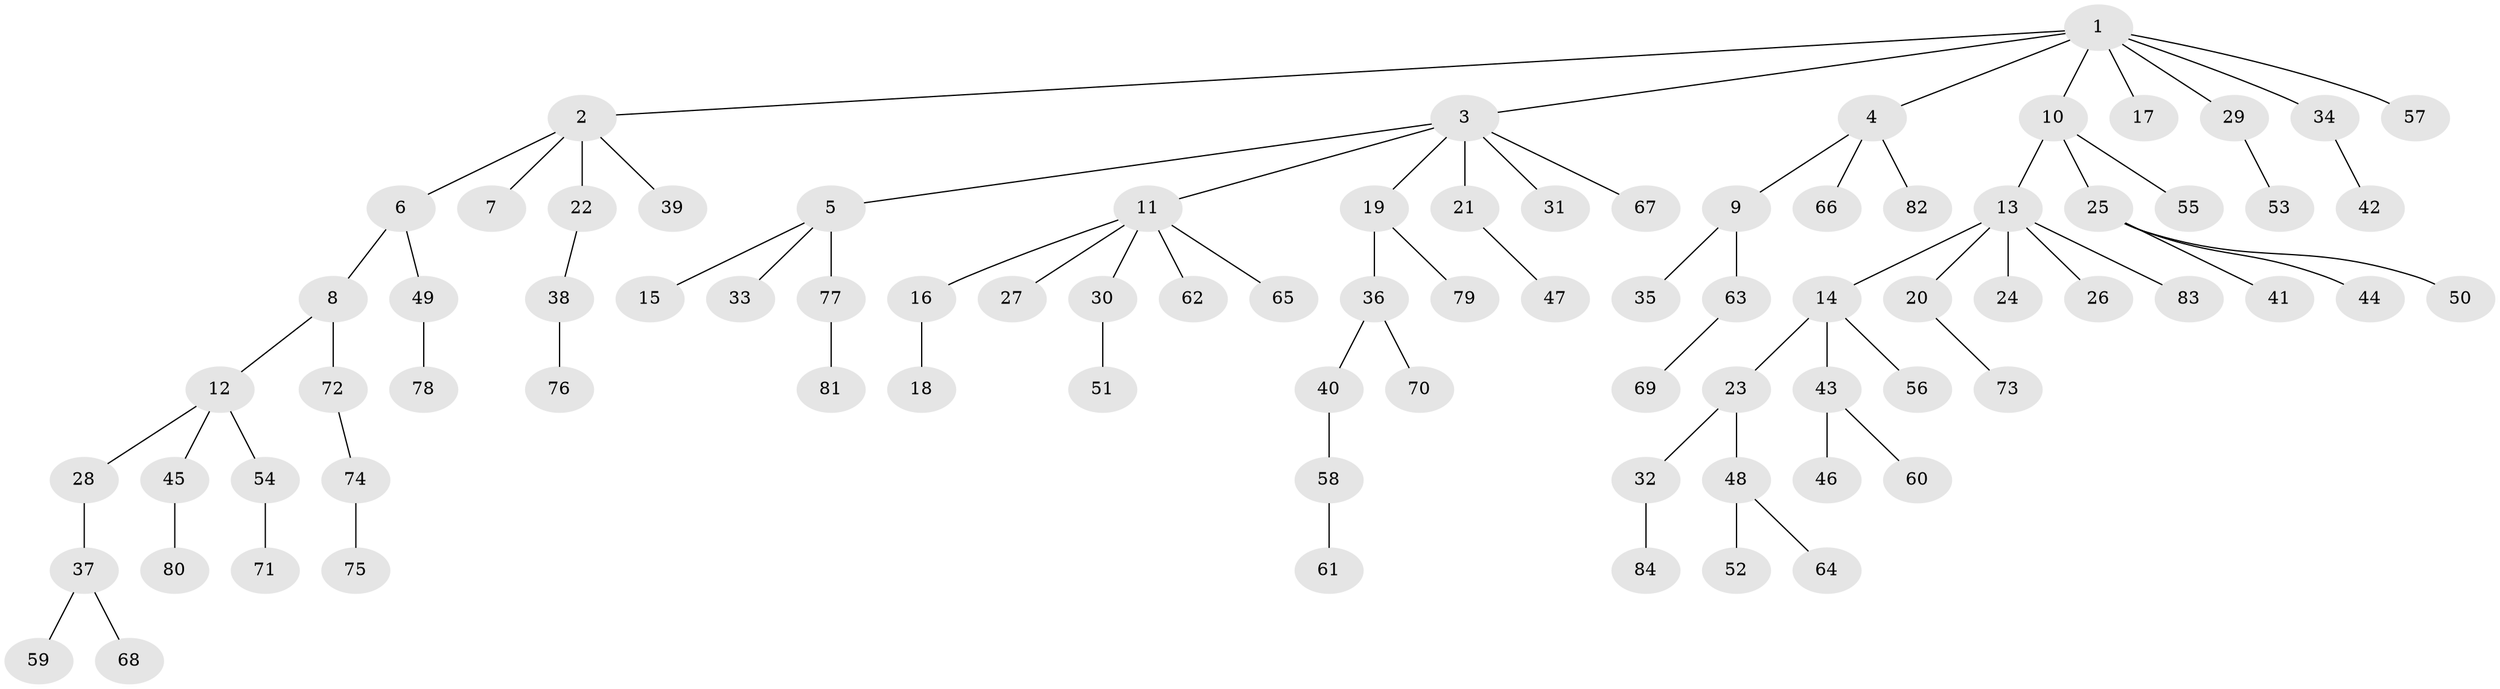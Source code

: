 // coarse degree distribution, {9: 0.030303030303030304, 5: 0.030303030303030304, 4: 0.06060606060606061, 3: 0.15151515151515152, 1: 0.6363636363636364, 2: 0.09090909090909091}
// Generated by graph-tools (version 1.1) at 2025/19/03/04/25 18:19:20]
// undirected, 84 vertices, 83 edges
graph export_dot {
graph [start="1"]
  node [color=gray90,style=filled];
  1;
  2;
  3;
  4;
  5;
  6;
  7;
  8;
  9;
  10;
  11;
  12;
  13;
  14;
  15;
  16;
  17;
  18;
  19;
  20;
  21;
  22;
  23;
  24;
  25;
  26;
  27;
  28;
  29;
  30;
  31;
  32;
  33;
  34;
  35;
  36;
  37;
  38;
  39;
  40;
  41;
  42;
  43;
  44;
  45;
  46;
  47;
  48;
  49;
  50;
  51;
  52;
  53;
  54;
  55;
  56;
  57;
  58;
  59;
  60;
  61;
  62;
  63;
  64;
  65;
  66;
  67;
  68;
  69;
  70;
  71;
  72;
  73;
  74;
  75;
  76;
  77;
  78;
  79;
  80;
  81;
  82;
  83;
  84;
  1 -- 2;
  1 -- 3;
  1 -- 4;
  1 -- 10;
  1 -- 17;
  1 -- 29;
  1 -- 34;
  1 -- 57;
  2 -- 6;
  2 -- 7;
  2 -- 22;
  2 -- 39;
  3 -- 5;
  3 -- 11;
  3 -- 19;
  3 -- 21;
  3 -- 31;
  3 -- 67;
  4 -- 9;
  4 -- 66;
  4 -- 82;
  5 -- 15;
  5 -- 33;
  5 -- 77;
  6 -- 8;
  6 -- 49;
  8 -- 12;
  8 -- 72;
  9 -- 35;
  9 -- 63;
  10 -- 13;
  10 -- 25;
  10 -- 55;
  11 -- 16;
  11 -- 27;
  11 -- 30;
  11 -- 62;
  11 -- 65;
  12 -- 28;
  12 -- 45;
  12 -- 54;
  13 -- 14;
  13 -- 20;
  13 -- 24;
  13 -- 26;
  13 -- 83;
  14 -- 23;
  14 -- 43;
  14 -- 56;
  16 -- 18;
  19 -- 36;
  19 -- 79;
  20 -- 73;
  21 -- 47;
  22 -- 38;
  23 -- 32;
  23 -- 48;
  25 -- 41;
  25 -- 44;
  25 -- 50;
  28 -- 37;
  29 -- 53;
  30 -- 51;
  32 -- 84;
  34 -- 42;
  36 -- 40;
  36 -- 70;
  37 -- 59;
  37 -- 68;
  38 -- 76;
  40 -- 58;
  43 -- 46;
  43 -- 60;
  45 -- 80;
  48 -- 52;
  48 -- 64;
  49 -- 78;
  54 -- 71;
  58 -- 61;
  63 -- 69;
  72 -- 74;
  74 -- 75;
  77 -- 81;
}

